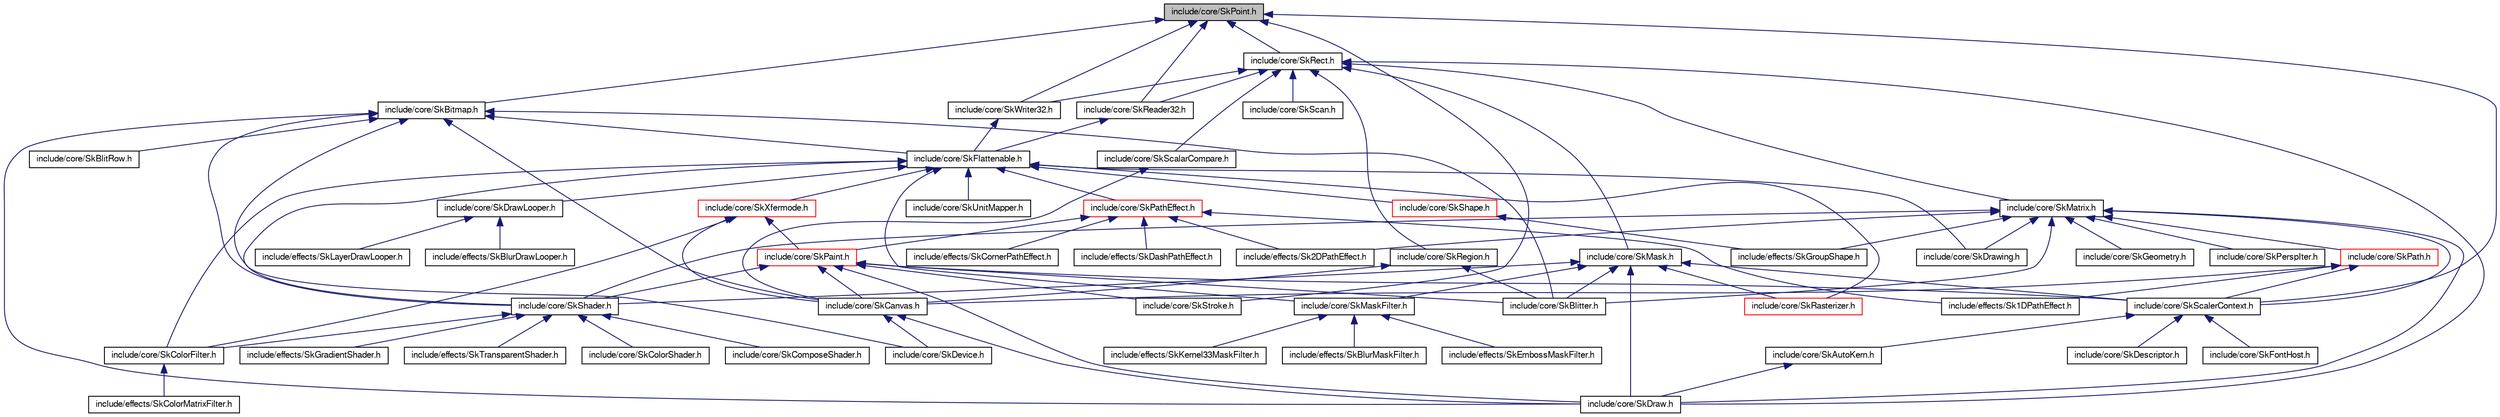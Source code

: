 digraph G
{
  edge [fontname="FreeSans",fontsize="10",labelfontname="FreeSans",labelfontsize="10"];
  node [fontname="FreeSans",fontsize="10",shape=record];
  Node1 [label="include/core/SkPoint.h",height=0.2,width=0.4,color="black", fillcolor="grey75", style="filled" fontcolor="black"];
  Node1 -> Node2 [dir=back,color="midnightblue",fontsize="10",style="solid",fontname="FreeSans"];
  Node2 [label="include/core/SkBitmap.h",height=0.2,width=0.4,color="black", fillcolor="white", style="filled",URL="$_sk_bitmap_8h.html"];
  Node2 -> Node3 [dir=back,color="midnightblue",fontsize="10",style="solid",fontname="FreeSans"];
  Node3 [label="include/core/SkBlitRow.h",height=0.2,width=0.4,color="black", fillcolor="white", style="filled",URL="$_sk_blit_row_8h.html"];
  Node2 -> Node4 [dir=back,color="midnightblue",fontsize="10",style="solid",fontname="FreeSans"];
  Node4 [label="include/core/SkBlitter.h",height=0.2,width=0.4,color="black", fillcolor="white", style="filled",URL="$_sk_blitter_8h.html"];
  Node2 -> Node5 [dir=back,color="midnightblue",fontsize="10",style="solid",fontname="FreeSans"];
  Node5 [label="include/core/SkCanvas.h",height=0.2,width=0.4,color="black", fillcolor="white", style="filled",URL="$_sk_canvas_8h.html"];
  Node5 -> Node6 [dir=back,color="midnightblue",fontsize="10",style="solid",fontname="FreeSans"];
  Node6 [label="include/core/SkDevice.h",height=0.2,width=0.4,color="black", fillcolor="white", style="filled",URL="$_sk_device_8h.html"];
  Node5 -> Node7 [dir=back,color="midnightblue",fontsize="10",style="solid",fontname="FreeSans"];
  Node7 [label="include/core/SkDraw.h",height=0.2,width=0.4,color="black", fillcolor="white", style="filled",URL="$_sk_draw_8h.html"];
  Node2 -> Node6 [dir=back,color="midnightblue",fontsize="10",style="solid",fontname="FreeSans"];
  Node2 -> Node7 [dir=back,color="midnightblue",fontsize="10",style="solid",fontname="FreeSans"];
  Node2 -> Node8 [dir=back,color="midnightblue",fontsize="10",style="solid",fontname="FreeSans"];
  Node8 [label="include/core/SkFlattenable.h",height=0.2,width=0.4,color="black", fillcolor="white", style="filled",URL="$_sk_flattenable_8h.html"];
  Node8 -> Node9 [dir=back,color="midnightblue",fontsize="10",style="solid",fontname="FreeSans"];
  Node9 [label="include/core/SkColorFilter.h",height=0.2,width=0.4,color="black", fillcolor="white", style="filled",URL="$_sk_color_filter_8h.html"];
  Node9 -> Node10 [dir=back,color="midnightblue",fontsize="10",style="solid",fontname="FreeSans"];
  Node10 [label="include/effects/SkColorMatrixFilter.h",height=0.2,width=0.4,color="black", fillcolor="white", style="filled",URL="$_sk_color_matrix_filter_8h.html"];
  Node8 -> Node11 [dir=back,color="midnightblue",fontsize="10",style="solid",fontname="FreeSans"];
  Node11 [label="include/core/SkDrawing.h",height=0.2,width=0.4,color="black", fillcolor="white", style="filled",URL="$_sk_drawing_8h.html"];
  Node8 -> Node12 [dir=back,color="midnightblue",fontsize="10",style="solid",fontname="FreeSans"];
  Node12 [label="include/core/SkDrawLooper.h",height=0.2,width=0.4,color="black", fillcolor="white", style="filled",URL="$_sk_draw_looper_8h.html"];
  Node12 -> Node13 [dir=back,color="midnightblue",fontsize="10",style="solid",fontname="FreeSans"];
  Node13 [label="include/effects/SkBlurDrawLooper.h",height=0.2,width=0.4,color="black", fillcolor="white", style="filled",URL="$_sk_blur_draw_looper_8h.html"];
  Node12 -> Node14 [dir=back,color="midnightblue",fontsize="10",style="solid",fontname="FreeSans"];
  Node14 [label="include/effects/SkLayerDrawLooper.h",height=0.2,width=0.4,color="black", fillcolor="white", style="filled",URL="$_sk_layer_draw_looper_8h.html"];
  Node8 -> Node15 [dir=back,color="midnightblue",fontsize="10",style="solid",fontname="FreeSans"];
  Node15 [label="include/core/SkMaskFilter.h",height=0.2,width=0.4,color="black", fillcolor="white", style="filled",URL="$_sk_mask_filter_8h.html"];
  Node15 -> Node16 [dir=back,color="midnightblue",fontsize="10",style="solid",fontname="FreeSans"];
  Node16 [label="include/effects/SkBlurMaskFilter.h",height=0.2,width=0.4,color="black", fillcolor="white", style="filled",URL="$_sk_blur_mask_filter_8h.html"];
  Node15 -> Node17 [dir=back,color="midnightblue",fontsize="10",style="solid",fontname="FreeSans"];
  Node17 [label="include/effects/SkEmbossMaskFilter.h",height=0.2,width=0.4,color="black", fillcolor="white", style="filled",URL="$_sk_emboss_mask_filter_8h.html"];
  Node15 -> Node18 [dir=back,color="midnightblue",fontsize="10",style="solid",fontname="FreeSans"];
  Node18 [label="include/effects/SkKernel33MaskFilter.h",height=0.2,width=0.4,color="black", fillcolor="white", style="filled",URL="$_sk_kernel33_mask_filter_8h.html"];
  Node8 -> Node19 [dir=back,color="midnightblue",fontsize="10",style="solid",fontname="FreeSans"];
  Node19 [label="include/core/SkPathEffect.h",height=0.2,width=0.4,color="red", fillcolor="white", style="filled",URL="$_sk_path_effect_8h.html"];
  Node19 -> Node20 [dir=back,color="midnightblue",fontsize="10",style="solid",fontname="FreeSans"];
  Node20 [label="include/core/SkPaint.h",height=0.2,width=0.4,color="red", fillcolor="white", style="filled",URL="$_sk_paint_8h.html"];
  Node20 -> Node4 [dir=back,color="midnightblue",fontsize="10",style="solid",fontname="FreeSans"];
  Node20 -> Node5 [dir=back,color="midnightblue",fontsize="10",style="solid",fontname="FreeSans"];
  Node20 -> Node7 [dir=back,color="midnightblue",fontsize="10",style="solid",fontname="FreeSans"];
  Node20 -> Node21 [dir=back,color="midnightblue",fontsize="10",style="solid",fontname="FreeSans"];
  Node21 [label="include/core/SkScalerContext.h",height=0.2,width=0.4,color="black", fillcolor="white", style="filled",URL="$_sk_scaler_context_8h.html"];
  Node21 -> Node22 [dir=back,color="midnightblue",fontsize="10",style="solid",fontname="FreeSans"];
  Node22 [label="include/core/SkAutoKern.h",height=0.2,width=0.4,color="black", fillcolor="white", style="filled",URL="$_sk_auto_kern_8h.html"];
  Node22 -> Node7 [dir=back,color="midnightblue",fontsize="10",style="solid",fontname="FreeSans"];
  Node21 -> Node23 [dir=back,color="midnightblue",fontsize="10",style="solid",fontname="FreeSans"];
  Node23 [label="include/core/SkDescriptor.h",height=0.2,width=0.4,color="black", fillcolor="white", style="filled",URL="$_sk_descriptor_8h.html"];
  Node21 -> Node24 [dir=back,color="midnightblue",fontsize="10",style="solid",fontname="FreeSans"];
  Node24 [label="include/core/SkFontHost.h",height=0.2,width=0.4,color="black", fillcolor="white", style="filled",URL="$_sk_font_host_8h.html"];
  Node20 -> Node25 [dir=back,color="midnightblue",fontsize="10",style="solid",fontname="FreeSans"];
  Node25 [label="include/core/SkShader.h",height=0.2,width=0.4,color="black", fillcolor="white", style="filled",URL="$_sk_shader_8h.html"];
  Node25 -> Node9 [dir=back,color="midnightblue",fontsize="10",style="solid",fontname="FreeSans"];
  Node25 -> Node26 [dir=back,color="midnightblue",fontsize="10",style="solid",fontname="FreeSans"];
  Node26 [label="include/core/SkColorShader.h",height=0.2,width=0.4,color="black", fillcolor="white", style="filled",URL="$_sk_color_shader_8h.html"];
  Node25 -> Node27 [dir=back,color="midnightblue",fontsize="10",style="solid",fontname="FreeSans"];
  Node27 [label="include/core/SkComposeShader.h",height=0.2,width=0.4,color="black", fillcolor="white", style="filled",URL="$_sk_compose_shader_8h.html"];
  Node25 -> Node28 [dir=back,color="midnightblue",fontsize="10",style="solid",fontname="FreeSans"];
  Node28 [label="include/effects/SkGradientShader.h",height=0.2,width=0.4,color="black", fillcolor="white", style="filled",URL="$_sk_gradient_shader_8h.html"];
  Node25 -> Node29 [dir=back,color="midnightblue",fontsize="10",style="solid",fontname="FreeSans"];
  Node29 [label="include/effects/SkTransparentShader.h",height=0.2,width=0.4,color="black", fillcolor="white", style="filled",URL="$_sk_transparent_shader_8h.html"];
  Node20 -> Node30 [dir=back,color="midnightblue",fontsize="10",style="solid",fontname="FreeSans"];
  Node30 [label="include/core/SkStroke.h",height=0.2,width=0.4,color="black", fillcolor="white", style="filled",URL="$_sk_stroke_8h.html"];
  Node19 -> Node31 [dir=back,color="midnightblue",fontsize="10",style="solid",fontname="FreeSans"];
  Node31 [label="include/effects/Sk1DPathEffect.h",height=0.2,width=0.4,color="black", fillcolor="white", style="filled",URL="$_sk1_d_path_effect_8h.html"];
  Node19 -> Node32 [dir=back,color="midnightblue",fontsize="10",style="solid",fontname="FreeSans"];
  Node32 [label="include/effects/Sk2DPathEffect.h",height=0.2,width=0.4,color="black", fillcolor="white", style="filled",URL="$_sk2_d_path_effect_8h.html"];
  Node19 -> Node33 [dir=back,color="midnightblue",fontsize="10",style="solid",fontname="FreeSans"];
  Node33 [label="include/effects/SkCornerPathEffect.h",height=0.2,width=0.4,color="black", fillcolor="white", style="filled",URL="$_sk_corner_path_effect_8h.html"];
  Node19 -> Node34 [dir=back,color="midnightblue",fontsize="10",style="solid",fontname="FreeSans"];
  Node34 [label="include/effects/SkDashPathEffect.h",height=0.2,width=0.4,color="black", fillcolor="white", style="filled",URL="$_sk_dash_path_effect_8h.html"];
  Node8 -> Node35 [dir=back,color="midnightblue",fontsize="10",style="solid",fontname="FreeSans"];
  Node35 [label="include/core/SkRasterizer.h",height=0.2,width=0.4,color="red", fillcolor="white", style="filled",URL="$_sk_rasterizer_8h.html"];
  Node8 -> Node25 [dir=back,color="midnightblue",fontsize="10",style="solid",fontname="FreeSans"];
  Node8 -> Node36 [dir=back,color="midnightblue",fontsize="10",style="solid",fontname="FreeSans"];
  Node36 [label="include/core/SkShape.h",height=0.2,width=0.4,color="red", fillcolor="white", style="filled",URL="$_sk_shape_8h.html"];
  Node36 -> Node37 [dir=back,color="midnightblue",fontsize="10",style="solid",fontname="FreeSans"];
  Node37 [label="include/effects/SkGroupShape.h",height=0.2,width=0.4,color="black", fillcolor="white", style="filled",URL="$_sk_group_shape_8h.html"];
  Node8 -> Node38 [dir=back,color="midnightblue",fontsize="10",style="solid",fontname="FreeSans"];
  Node38 [label="include/core/SkUnitMapper.h",height=0.2,width=0.4,color="black", fillcolor="white", style="filled",URL="$_sk_unit_mapper_8h.html"];
  Node8 -> Node39 [dir=back,color="midnightblue",fontsize="10",style="solid",fontname="FreeSans"];
  Node39 [label="include/core/SkXfermode.h",height=0.2,width=0.4,color="red", fillcolor="white", style="filled",URL="$_sk_xfermode_8h.html"];
  Node39 -> Node5 [dir=back,color="midnightblue",fontsize="10",style="solid",fontname="FreeSans"];
  Node39 -> Node9 [dir=back,color="midnightblue",fontsize="10",style="solid",fontname="FreeSans"];
  Node39 -> Node20 [dir=back,color="midnightblue",fontsize="10",style="solid",fontname="FreeSans"];
  Node2 -> Node25 [dir=back,color="midnightblue",fontsize="10",style="solid",fontname="FreeSans"];
  Node1 -> Node40 [dir=back,color="midnightblue",fontsize="10",style="solid",fontname="FreeSans"];
  Node40 [label="include/core/SkReader32.h",height=0.2,width=0.4,color="black", fillcolor="white", style="filled",URL="$_sk_reader32_8h.html"];
  Node40 -> Node8 [dir=back,color="midnightblue",fontsize="10",style="solid",fontname="FreeSans"];
  Node1 -> Node41 [dir=back,color="midnightblue",fontsize="10",style="solid",fontname="FreeSans"];
  Node41 [label="include/core/SkRect.h",height=0.2,width=0.4,color="black", fillcolor="white", style="filled",URL="$_sk_rect_8h.html"];
  Node41 -> Node7 [dir=back,color="midnightblue",fontsize="10",style="solid",fontname="FreeSans"];
  Node41 -> Node42 [dir=back,color="midnightblue",fontsize="10",style="solid",fontname="FreeSans"];
  Node42 [label="include/core/SkMask.h",height=0.2,width=0.4,color="black", fillcolor="white", style="filled",URL="$_sk_mask_8h.html"];
  Node42 -> Node4 [dir=back,color="midnightblue",fontsize="10",style="solid",fontname="FreeSans"];
  Node42 -> Node7 [dir=back,color="midnightblue",fontsize="10",style="solid",fontname="FreeSans"];
  Node42 -> Node15 [dir=back,color="midnightblue",fontsize="10",style="solid",fontname="FreeSans"];
  Node42 -> Node35 [dir=back,color="midnightblue",fontsize="10",style="solid",fontname="FreeSans"];
  Node42 -> Node21 [dir=back,color="midnightblue",fontsize="10",style="solid",fontname="FreeSans"];
  Node42 -> Node25 [dir=back,color="midnightblue",fontsize="10",style="solid",fontname="FreeSans"];
  Node41 -> Node43 [dir=back,color="midnightblue",fontsize="10",style="solid",fontname="FreeSans"];
  Node43 [label="include/core/SkMatrix.h",height=0.2,width=0.4,color="black", fillcolor="white", style="filled",URL="$_sk_matrix_8h.html"];
  Node43 -> Node4 [dir=back,color="midnightblue",fontsize="10",style="solid",fontname="FreeSans"];
  Node43 -> Node7 [dir=back,color="midnightblue",fontsize="10",style="solid",fontname="FreeSans"];
  Node43 -> Node11 [dir=back,color="midnightblue",fontsize="10",style="solid",fontname="FreeSans"];
  Node43 -> Node44 [dir=back,color="midnightblue",fontsize="10",style="solid",fontname="FreeSans"];
  Node44 [label="include/core/SkGeometry.h",height=0.2,width=0.4,color="black", fillcolor="white", style="filled",URL="$_sk_geometry_8h.html"];
  Node43 -> Node45 [dir=back,color="midnightblue",fontsize="10",style="solid",fontname="FreeSans"];
  Node45 [label="include/core/SkPath.h",height=0.2,width=0.4,color="red", fillcolor="white", style="filled",URL="$_sk_path_8h.html"];
  Node45 -> Node5 [dir=back,color="midnightblue",fontsize="10",style="solid",fontname="FreeSans"];
  Node45 -> Node21 [dir=back,color="midnightblue",fontsize="10",style="solid",fontname="FreeSans"];
  Node45 -> Node31 [dir=back,color="midnightblue",fontsize="10",style="solid",fontname="FreeSans"];
  Node43 -> Node46 [dir=back,color="midnightblue",fontsize="10",style="solid",fontname="FreeSans"];
  Node46 [label="include/core/SkPerspIter.h",height=0.2,width=0.4,color="black", fillcolor="white", style="filled",URL="$_sk_persp_iter_8h.html"];
  Node43 -> Node21 [dir=back,color="midnightblue",fontsize="10",style="solid",fontname="FreeSans"];
  Node43 -> Node25 [dir=back,color="midnightblue",fontsize="10",style="solid",fontname="FreeSans"];
  Node43 -> Node32 [dir=back,color="midnightblue",fontsize="10",style="solid",fontname="FreeSans"];
  Node43 -> Node37 [dir=back,color="midnightblue",fontsize="10",style="solid",fontname="FreeSans"];
  Node41 -> Node40 [dir=back,color="midnightblue",fontsize="10",style="solid",fontname="FreeSans"];
  Node41 -> Node47 [dir=back,color="midnightblue",fontsize="10",style="solid",fontname="FreeSans"];
  Node47 [label="include/core/SkRegion.h",height=0.2,width=0.4,color="black", fillcolor="white", style="filled",URL="$_sk_region_8h.html"];
  Node47 -> Node4 [dir=back,color="midnightblue",fontsize="10",style="solid",fontname="FreeSans"];
  Node47 -> Node5 [dir=back,color="midnightblue",fontsize="10",style="solid",fontname="FreeSans"];
  Node41 -> Node48 [dir=back,color="midnightblue",fontsize="10",style="solid",fontname="FreeSans"];
  Node48 [label="include/core/SkScalarCompare.h",height=0.2,width=0.4,color="black", fillcolor="white", style="filled",URL="$_sk_scalar_compare_8h.html"];
  Node48 -> Node5 [dir=back,color="midnightblue",fontsize="10",style="solid",fontname="FreeSans"];
  Node41 -> Node49 [dir=back,color="midnightblue",fontsize="10",style="solid",fontname="FreeSans"];
  Node49 [label="include/core/SkScan.h",height=0.2,width=0.4,color="black", fillcolor="white", style="filled",URL="$_sk_scan_8h.html"];
  Node41 -> Node50 [dir=back,color="midnightblue",fontsize="10",style="solid",fontname="FreeSans"];
  Node50 [label="include/core/SkWriter32.h",height=0.2,width=0.4,color="black", fillcolor="white", style="filled",URL="$_sk_writer32_8h.html"];
  Node50 -> Node8 [dir=back,color="midnightblue",fontsize="10",style="solid",fontname="FreeSans"];
  Node1 -> Node21 [dir=back,color="midnightblue",fontsize="10",style="solid",fontname="FreeSans"];
  Node1 -> Node30 [dir=back,color="midnightblue",fontsize="10",style="solid",fontname="FreeSans"];
  Node1 -> Node50 [dir=back,color="midnightblue",fontsize="10",style="solid",fontname="FreeSans"];
}
